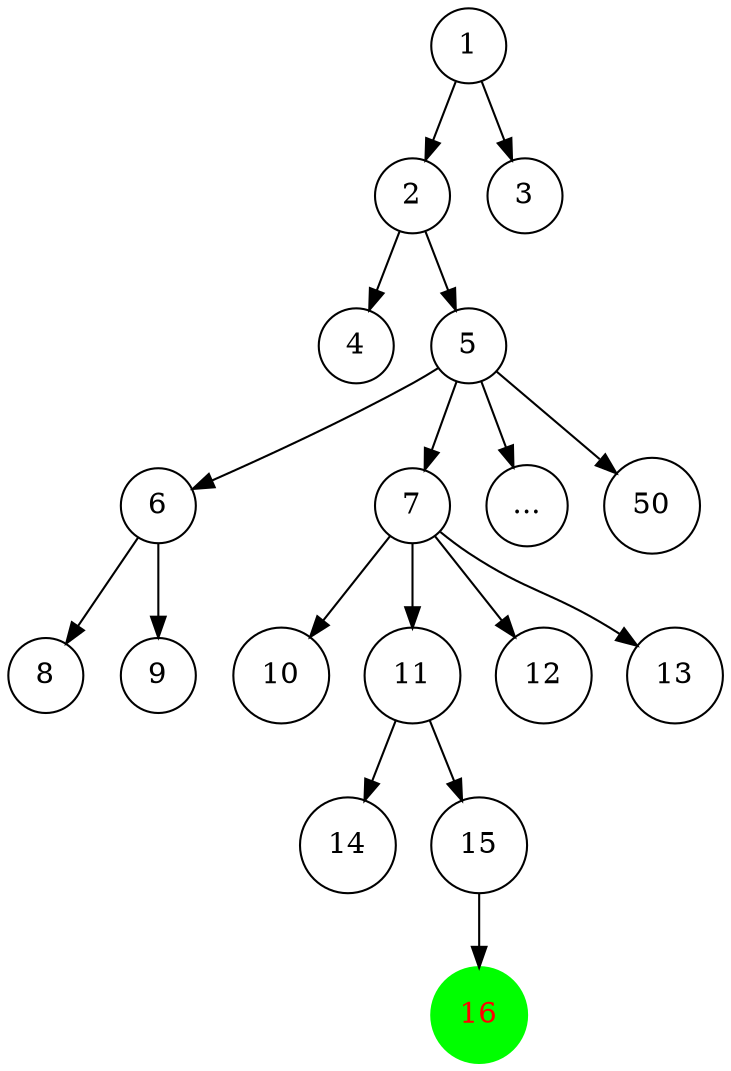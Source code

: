 digraph product {
  node [shape="circle"];
  1->2;
  1->3;
  2->4;
  2->5;
  5->6;
  5->7;
  5->"...";
  5->50;
  6->8;
  6->9;
  7->10;
  7->11;
  7->12;
  7->13;
  11->14;
  11->15;
  16[style=filled, fillcolor=green, color=green, fontcolor=red]
  15->16;
  
}
